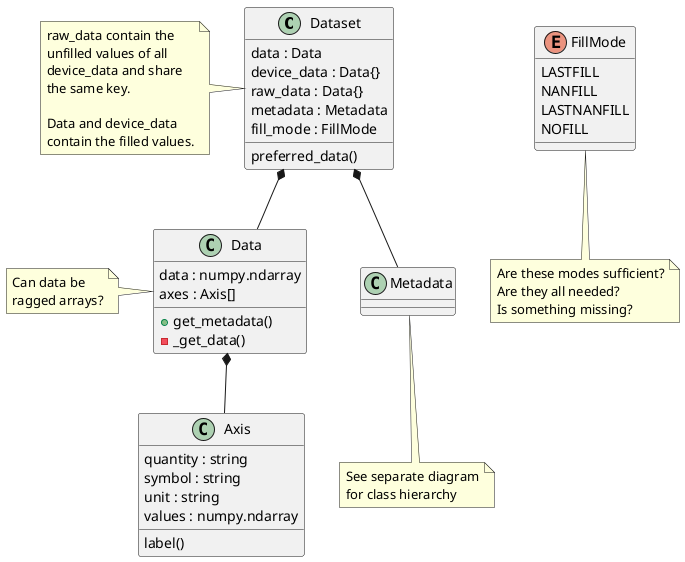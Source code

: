 @startuml

class Dataset {
    data : Data
    device_data : Data{}
    raw_data : Data{}
    metadata : Metadata
    fill_mode : FillMode

    preferred_data()
}
note left: raw_data contain the\nunfilled values of all\ndevice_data and share\nthe same key.\n\nData and device_data\ncontain the filled values.

enum FillMode {
    LASTFILL
    NANFILL
    LASTNANFILL
    NOFILL
}
note bottom: Are these modes sufficient?\nAre they all needed?\nIs something missing?

class Metadata
note bottom: See separate diagram\nfor class hierarchy


class Data {
    data : numpy.ndarray
    axes : Axis[]

    + get_metadata()
    - _get_data()
}
note left: Can data be\nragged arrays?

class Axis {
    quantity : string
    symbol : string
    unit : string
    values : numpy.ndarray

    label()
}

Dataset *-- Metadata
Dataset *-- Data
Data *-- Axis

@enduml